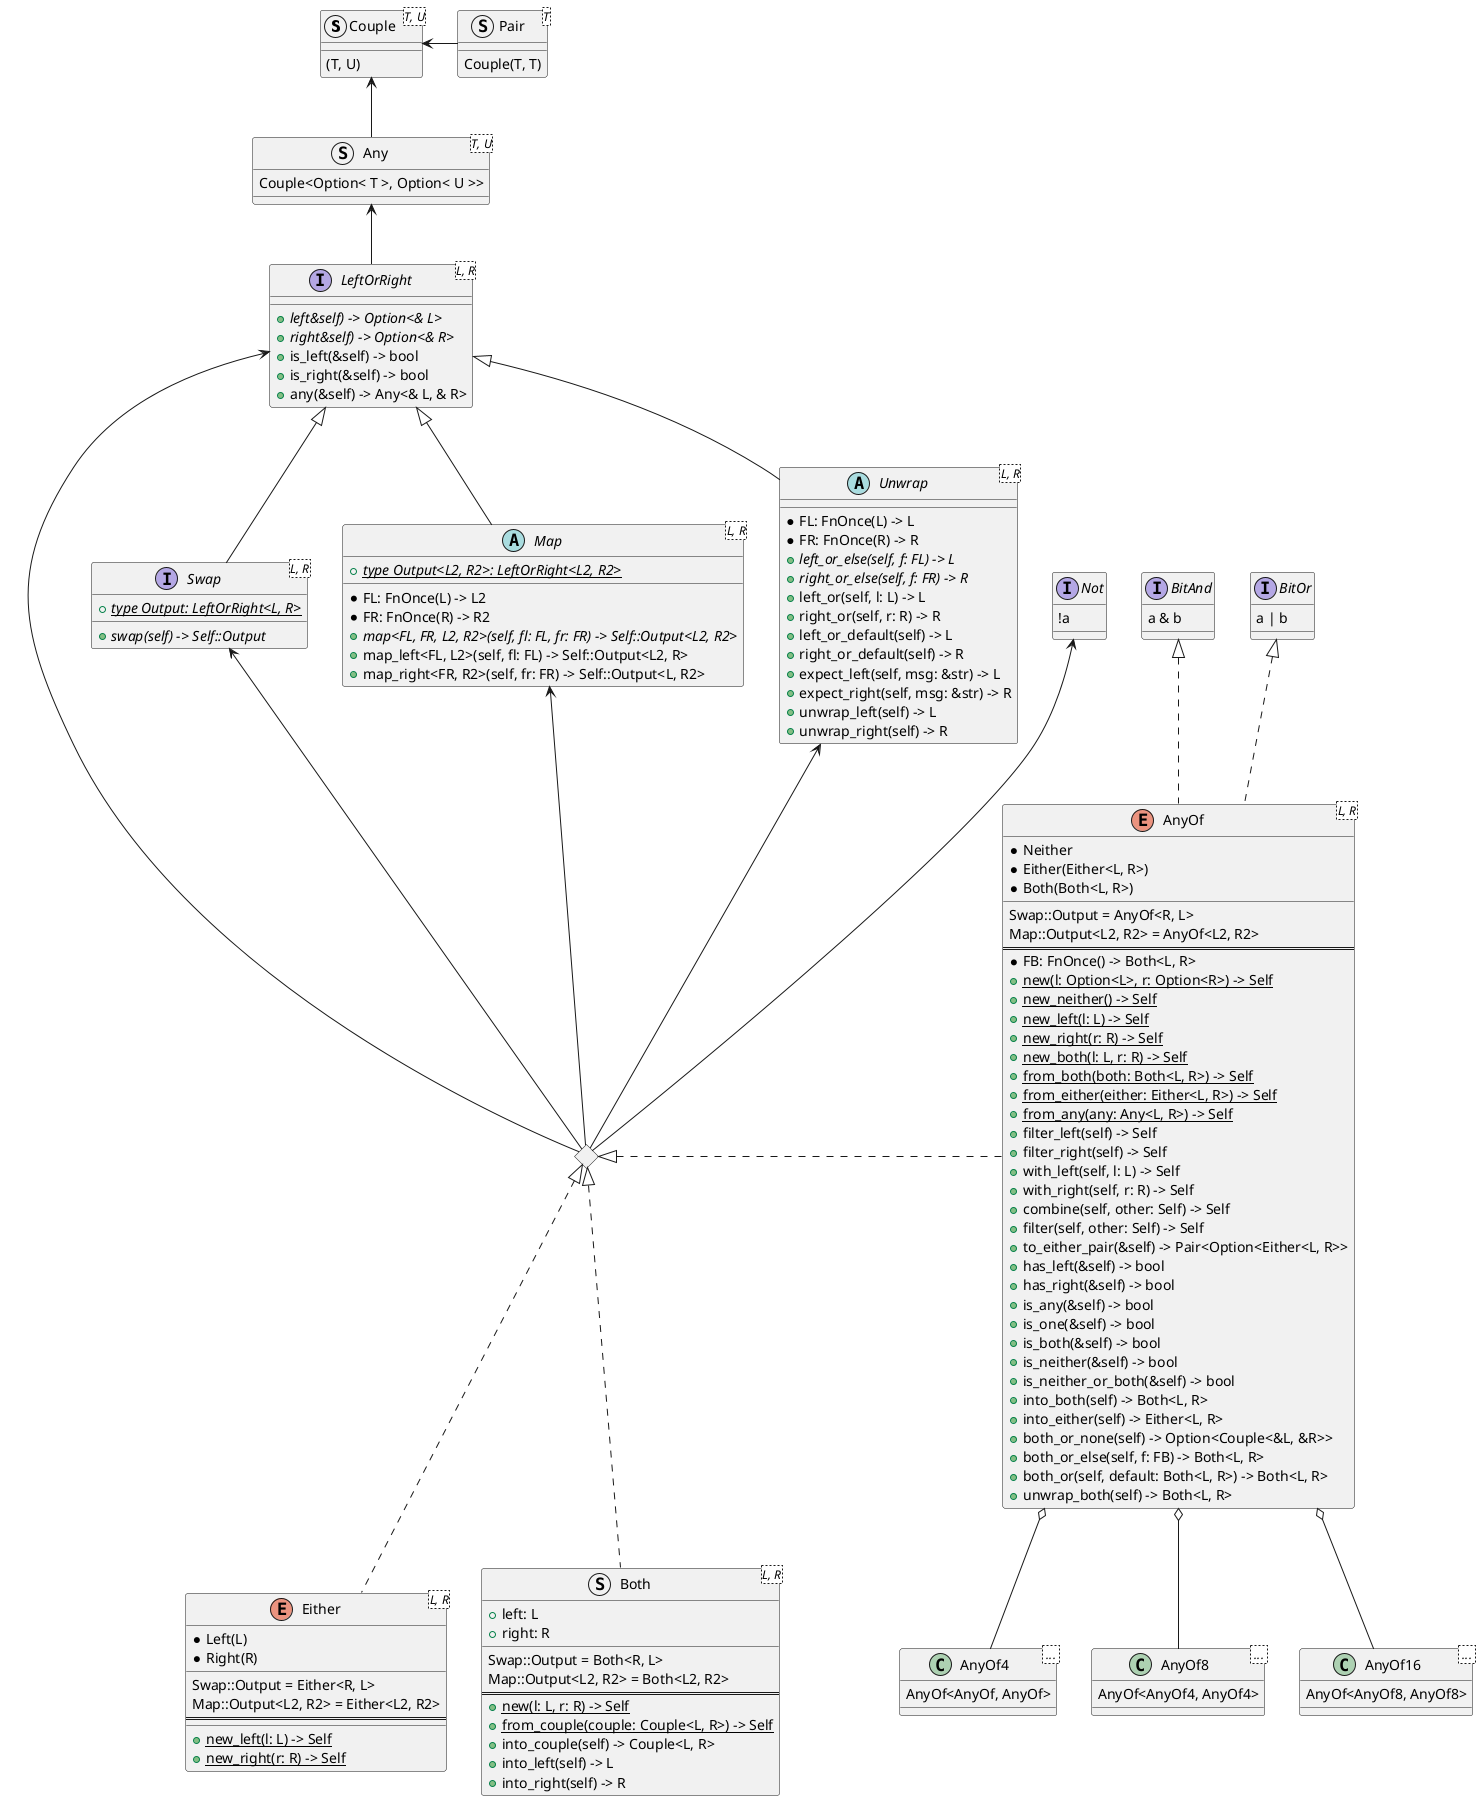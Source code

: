 @startuml

struct Couple<T, U> {
    (T, U)
}
struct Pair<T> {
    Couple(T, T)
}
Couple <- Pair

struct Any<T, U> {
    Couple<Option< T >, Option< U >>
}
Couple <-- Any

Any <-- LeftOrRight
interface LeftOrRight<L, R> {
    + {abstract} left&self) -> Option<& L>
    + {abstract} right&self) -> Option<& R>
    + is_left(&self) -> bool
    + is_right(&self) -> bool
    + any(&self) -> Any<& L, & R>
}

LeftOrRight <|-- Swap
interface Swap<L, R> {
    + {abstract}{static} type Output: LeftOrRight<L, R>
    __
    + {abstract} swap(self) -> Self::Output
}

LeftOrRight <|-- Map
abstract Map<L, R> {
    + {abstract}{static} type Output<L2, R2>: LeftOrRight<L2, R2>
    __
    * FL: FnOnce(L) -> L2
    * FR: FnOnce(R) -> R2
    + {abstract} map<FL, FR, L2, R2>(self, fl: FL, fr: FR) -> Self::Output<L2, R2>
    + map_left<FL, L2>(self, fl: FL) -> Self::Output<L2, R>
    + map_right<FR, R2>(self, fr: FR) -> Self::Output<L, R2>
}

LeftOrRight <|-- Unwrap
abstract Unwrap<L, R> {
    * FL: FnOnce(L) -> L
    * FR: FnOnce(R) -> R
    + {abstract} left_or_else(self, f: FL) -> L
    + {abstract} right_or_else(self, f: FR) -> R
    + left_or(self, l: L) -> L
    + right_or(self, r: R) -> R
    + left_or_default(self) -> L
    + right_or_default(self) -> R
    + expect_left(self, msg: &str) -> L
    + expect_right(self, msg: &str) -> R
    + unwrap_left(self) -> L
    + unwrap_right(self) -> R
}

diamond "LeftOrRight+Swap+Map+Unwrap+Not"

interface BitAnd {
    a & b
}
interface BitOr {
    a | b
}
interface Not {
    !a
}

Not <-- "LeftOrRight+Swap+Map+Unwrap+Not"
LeftOrRight <-- "LeftOrRight+Swap+Map+Unwrap+Not"
Swap <-- "LeftOrRight+Swap+Map+Unwrap+Not"
Map <-- "LeftOrRight+Swap+Map+Unwrap+Not"
Unwrap <-- "LeftOrRight+Swap+Map+Unwrap+Not"

"LeftOrRight+Swap+Map+Unwrap+Not" <|.. Either
enum Either<L, R> {
    * Left(L)
    * Right(R)
    __
    Swap::Output = Either<R, L>
    Map::Output<L2, R2> = Either<L2, R2>
    ==
    __
    + {static} new_left(l: L) -> Self
    + {static} new_right(r: R) -> Self
}

struct Both<L, R> {
    + left: L
    + right: R
    __
    Swap::Output = Both<R, L>
    Map::Output<L2, R2> = Both<L2, R2>
    ==
    + {static} new(l: L, r: R) -> Self
    + {static} from_couple(couple: Couple<L, R>) -> Self
    + into_couple(self) -> Couple<L, R>
    + into_left(self) -> L
    + into_right(self) -> R
}
"LeftOrRight+Swap+Map+Unwrap+Not" <|.. Both

BitAnd <|.. AnyOf
BitOr <|.. AnyOf
"LeftOrRight+Swap+Map+Unwrap+Not" <|. AnyOf
enum AnyOf<L, R> {
    * Neither
    * Either(Either<L, R>)
    * Both(Both<L, R>)
    __
    Swap::Output = AnyOf<R, L>
    Map::Output<L2, R2> = AnyOf<L2, R2>
    ==
    * FB: FnOnce() -> Both<L, R>
    + {static} new(l: Option<L>, r: Option<R>) -> Self
    + {static} new_neither() -> Self
    + {static} new_left(l: L) -> Self
    + {static} new_right(r: R) -> Self
    + {static} new_both(l: L, r: R) -> Self
    + {static} from_both(both: Both<L, R>) -> Self
    + {static} from_either(either: Either<L, R>) -> Self
    + {static} from_any(any: Any<L, R>) -> Self
    + filter_left(self) -> Self
    + filter_right(self) -> Self
    + with_left(self, l: L) -> Self
    + with_right(self, r: R) -> Self
    + combine(self, other: Self) -> Self
    + filter(self, other: Self) -> Self
    + to_either_pair(&self) -> Pair<Option<Either<L, R>>
    + has_left(&self) -> bool
    + has_right(&self) -> bool
    + is_any(&self) -> bool
    + is_one(&self) -> bool
    + is_both(&self) -> bool
    + is_neither(&self) -> bool
    + is_neither_or_both(&self) -> bool
    + into_both(self) -> Both<L, R>
    + into_either(self) -> Either<L, R>
    + both_or_none(self) -> Option<Couple<&L, &R>>
    + both_or_else(self, f: FB) -> Both<L, R>
    + both_or(self, default: Both<L, R>) -> Both<L, R>
    + unwrap_both(self) -> Both<L, R>
}

AnyOf o-- AnyOf4
class AnyOf4< ... > {
    AnyOf<AnyOf, AnyOf>
}
AnyOf o-- AnyOf8
class AnyOf8< ... > {
    AnyOf<AnyOf4, AnyOf4>
}
AnyOf o-- AnyOf16
class AnyOf16< ... > {
    AnyOf<AnyOf8, AnyOf8>
}

@enduml